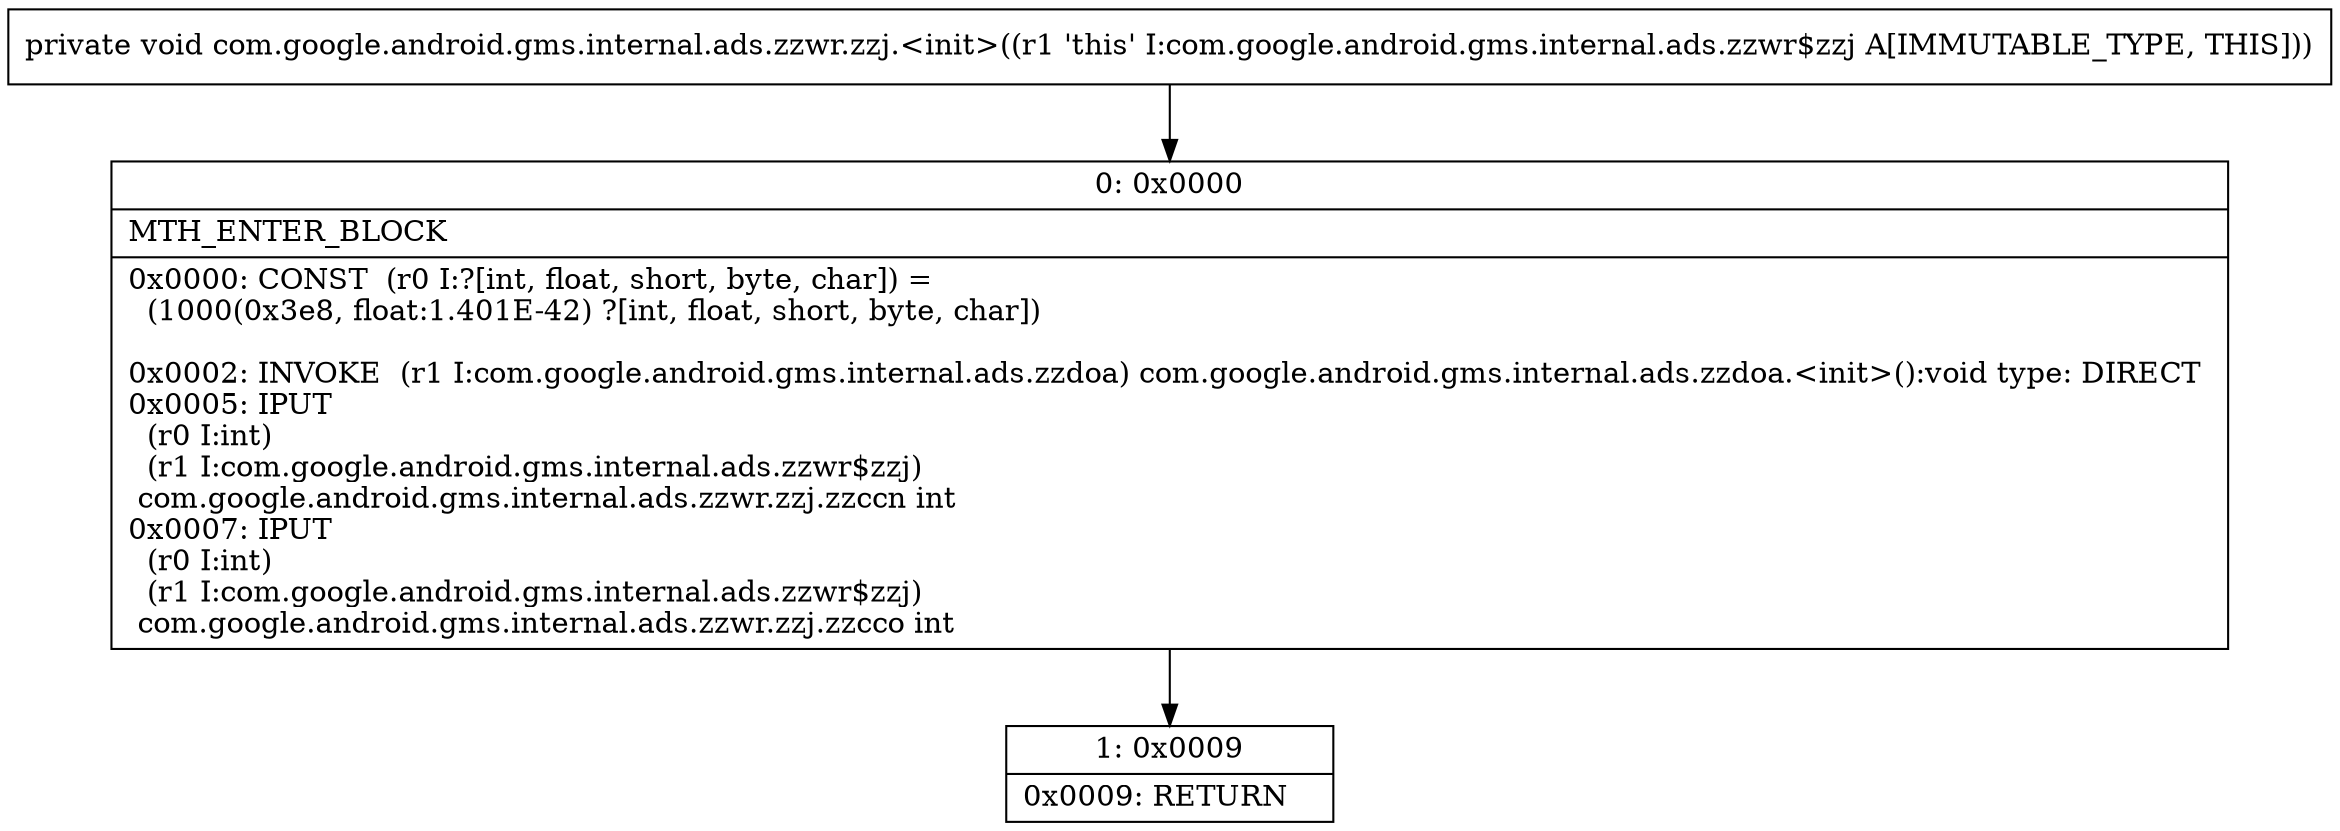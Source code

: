 digraph "CFG forcom.google.android.gms.internal.ads.zzwr.zzj.\<init\>()V" {
Node_0 [shape=record,label="{0\:\ 0x0000|MTH_ENTER_BLOCK\l|0x0000: CONST  (r0 I:?[int, float, short, byte, char]) = \l  (1000(0x3e8, float:1.401E\-42) ?[int, float, short, byte, char])\l \l0x0002: INVOKE  (r1 I:com.google.android.gms.internal.ads.zzdoa) com.google.android.gms.internal.ads.zzdoa.\<init\>():void type: DIRECT \l0x0005: IPUT  \l  (r0 I:int)\l  (r1 I:com.google.android.gms.internal.ads.zzwr$zzj)\l com.google.android.gms.internal.ads.zzwr.zzj.zzccn int \l0x0007: IPUT  \l  (r0 I:int)\l  (r1 I:com.google.android.gms.internal.ads.zzwr$zzj)\l com.google.android.gms.internal.ads.zzwr.zzj.zzcco int \l}"];
Node_1 [shape=record,label="{1\:\ 0x0009|0x0009: RETURN   \l}"];
MethodNode[shape=record,label="{private void com.google.android.gms.internal.ads.zzwr.zzj.\<init\>((r1 'this' I:com.google.android.gms.internal.ads.zzwr$zzj A[IMMUTABLE_TYPE, THIS])) }"];
MethodNode -> Node_0;
Node_0 -> Node_1;
}

